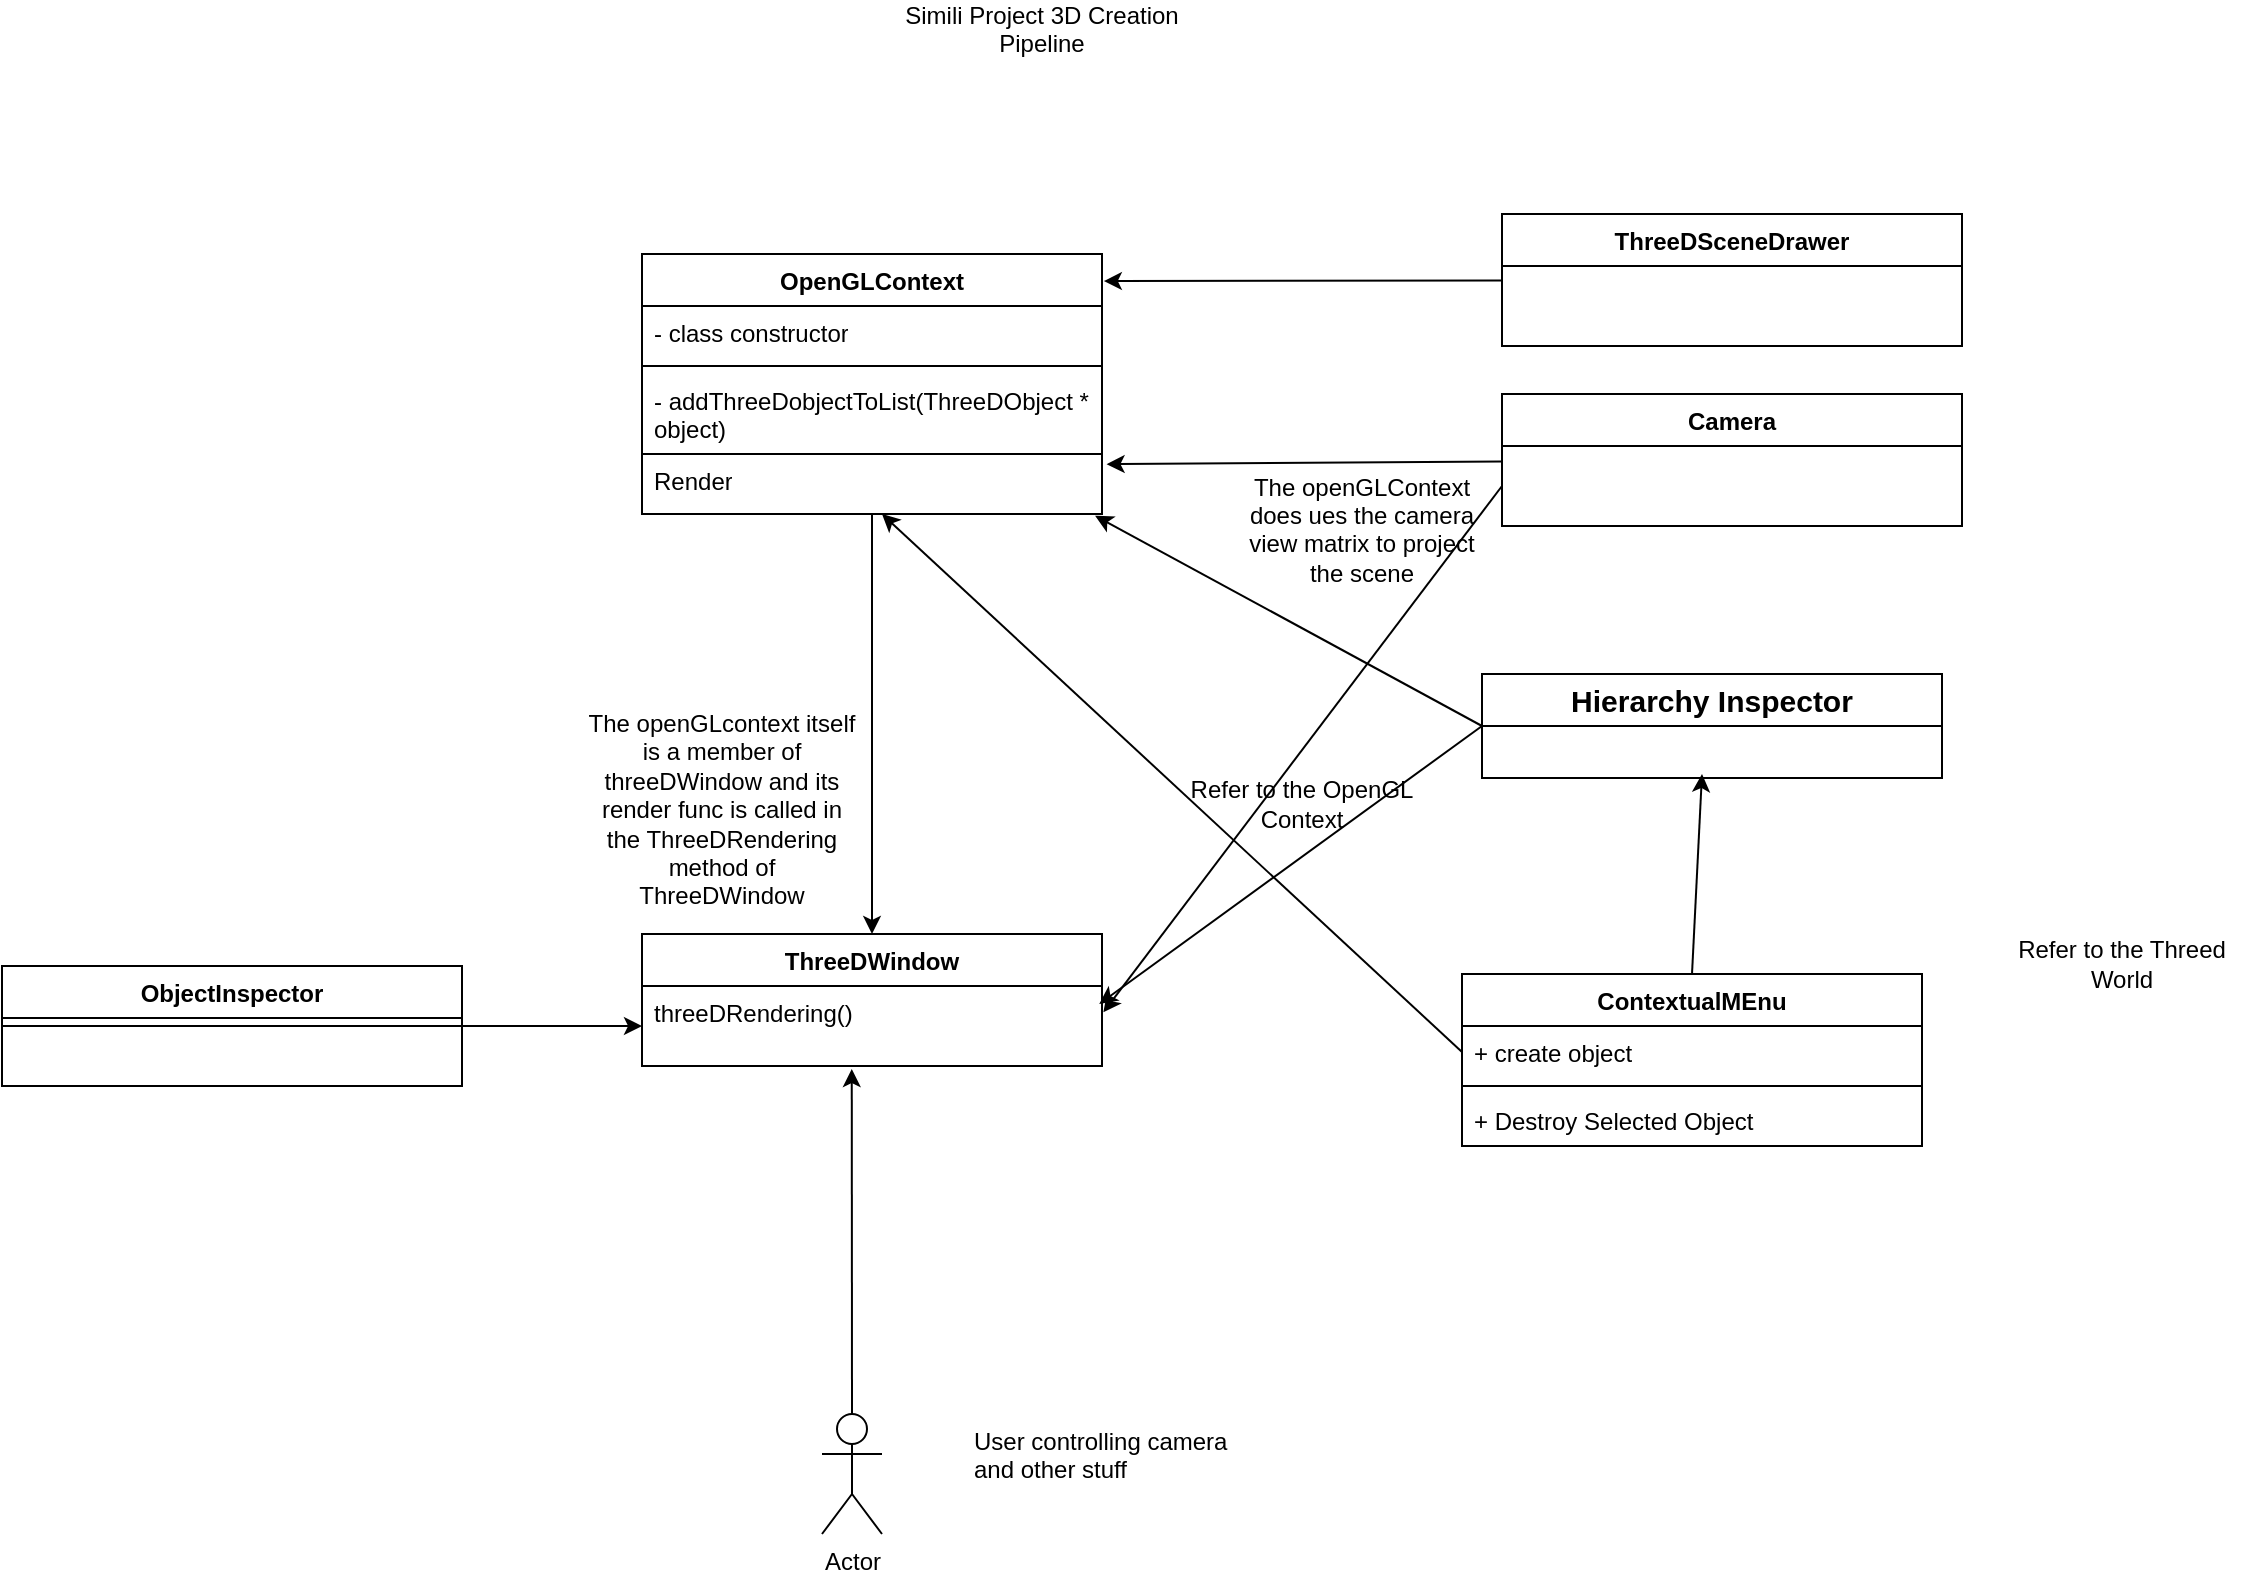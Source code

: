<mxfile>
    <diagram id="HqfKDbR-cz2p667NzHHY" name="Page-1">
        <mxGraphModel dx="1869" dy="545" grid="1" gridSize="10" guides="1" tooltips="1" connect="1" arrows="1" fold="1" page="1" pageScale="1" pageWidth="850" pageHeight="1100" math="0" shadow="0">
            <root>
                <mxCell id="0"/>
                <mxCell id="1" parent="0"/>
                <mxCell id="11" value="Simili Project 3D Creation Pipeline&lt;div&gt;&lt;br&gt;&lt;/div&gt;" style="text;html=1;align=center;verticalAlign=middle;whiteSpace=wrap;rounded=0;" parent="1" vertex="1">
                    <mxGeometry x="290" y="140" width="140" height="30" as="geometry"/>
                </mxCell>
                <mxCell id="62" style="edgeStyle=none;html=1;entryX=0.5;entryY=0;entryDx=0;entryDy=0;" parent="1" source="27" target="52" edge="1">
                    <mxGeometry relative="1" as="geometry"/>
                </mxCell>
                <mxCell id="27" value="OpenGLContext&lt;div&gt;&lt;br&gt;&lt;/div&gt;" style="swimlane;fontStyle=1;align=center;verticalAlign=top;childLayout=stackLayout;horizontal=1;startSize=26;horizontalStack=0;resizeParent=1;resizeParentMax=0;resizeLast=0;collapsible=1;marginBottom=0;whiteSpace=wrap;html=1;" parent="1" vertex="1">
                    <mxGeometry x="160" y="260" width="230" height="130" as="geometry">
                        <mxRectangle x="20" y="310" width="130" height="30" as="alternateBounds"/>
                    </mxGeometry>
                </mxCell>
                <mxCell id="28" value="- class constructor&lt;div&gt;&lt;br&gt;&lt;/div&gt;" style="text;strokeColor=none;fillColor=none;align=left;verticalAlign=top;spacingLeft=4;spacingRight=4;overflow=hidden;rotatable=0;points=[[0,0.5],[1,0.5]];portConstraint=eastwest;whiteSpace=wrap;html=1;" parent="27" vertex="1">
                    <mxGeometry y="26" width="230" height="26" as="geometry"/>
                </mxCell>
                <mxCell id="29" value="" style="line;strokeWidth=1;fillColor=none;align=left;verticalAlign=middle;spacingTop=-1;spacingLeft=3;spacingRight=3;rotatable=0;labelPosition=right;points=[];portConstraint=eastwest;strokeColor=inherit;" parent="27" vertex="1">
                    <mxGeometry y="52" width="230" height="8" as="geometry"/>
                </mxCell>
                <mxCell id="30" value="- addThreeDobjectToList(ThreeDObject * object)&lt;div&gt;&lt;br&gt;&lt;/div&gt;" style="text;strokeColor=none;fillColor=none;align=left;verticalAlign=top;spacingLeft=4;spacingRight=4;overflow=hidden;rotatable=0;points=[[0,0.5],[1,0.5]];portConstraint=eastwest;whiteSpace=wrap;html=1;" parent="27" vertex="1">
                    <mxGeometry y="60" width="230" height="40" as="geometry"/>
                </mxCell>
                <mxCell id="58" value="&lt;div&gt;Render&lt;/div&gt;" style="text;strokeColor=default;fillColor=none;align=left;verticalAlign=top;spacingLeft=4;spacingRight=4;overflow=hidden;rotatable=0;points=[[0,0.5],[1,0.5]];portConstraint=eastwest;whiteSpace=wrap;html=1;" parent="27" vertex="1">
                    <mxGeometry y="100" width="230" height="30" as="geometry"/>
                </mxCell>
                <mxCell id="52" value="&lt;div&gt;ThreeDWindow&lt;/div&gt;&lt;div&gt;&lt;br&gt;&lt;/div&gt;" style="swimlane;fontStyle=1;align=center;verticalAlign=top;childLayout=stackLayout;horizontal=1;startSize=26;horizontalStack=0;resizeParent=1;resizeParentMax=0;resizeLast=0;collapsible=1;marginBottom=0;whiteSpace=wrap;html=1;" parent="1" vertex="1">
                    <mxGeometry x="160" y="600" width="230" height="66" as="geometry">
                        <mxRectangle x="20" y="310" width="130" height="30" as="alternateBounds"/>
                    </mxGeometry>
                </mxCell>
                <mxCell id="55" value="&lt;div&gt;threeDRendering()&lt;/div&gt;" style="text;strokeColor=none;fillColor=none;align=left;verticalAlign=top;spacingLeft=4;spacingRight=4;overflow=hidden;rotatable=0;points=[[0,0.5],[1,0.5]];portConstraint=eastwest;whiteSpace=wrap;html=1;" parent="52" vertex="1">
                    <mxGeometry y="26" width="230" height="40" as="geometry"/>
                </mxCell>
                <mxCell id="56" value="&lt;div&gt;Camera&lt;/div&gt;" style="swimlane;fontStyle=1;align=center;verticalAlign=top;childLayout=stackLayout;horizontal=1;startSize=26;horizontalStack=0;resizeParent=1;resizeParentMax=0;resizeLast=0;collapsible=1;marginBottom=0;whiteSpace=wrap;html=1;" parent="1" vertex="1">
                    <mxGeometry x="590" y="330" width="230" height="66" as="geometry">
                        <mxRectangle x="20" y="310" width="130" height="30" as="alternateBounds"/>
                    </mxGeometry>
                </mxCell>
                <mxCell id="57" value="&lt;div&gt;&lt;br&gt;&lt;/div&gt;" style="text;strokeColor=none;fillColor=none;align=left;verticalAlign=top;spacingLeft=4;spacingRight=4;overflow=hidden;rotatable=0;points=[[0,0.5],[1,0.5]];portConstraint=eastwest;whiteSpace=wrap;html=1;" parent="56" vertex="1">
                    <mxGeometry y="26" width="230" height="40" as="geometry"/>
                </mxCell>
                <mxCell id="60" style="edgeStyle=none;html=1;entryX=1.01;entryY=0.17;entryDx=0;entryDy=0;entryPerimeter=0;" parent="1" source="56" target="58" edge="1">
                    <mxGeometry relative="1" as="geometry"/>
                </mxCell>
                <mxCell id="61" value="The openGLContext does ues the camera view matrix to project the scene&lt;div&gt;&lt;br&gt;&lt;/div&gt;" style="text;html=1;align=center;verticalAlign=middle;whiteSpace=wrap;rounded=0;" parent="1" vertex="1">
                    <mxGeometry x="460" y="370" width="120" height="70" as="geometry"/>
                </mxCell>
                <mxCell id="63" value="&lt;div&gt;The openGLcontext itself is a member of threeDWindow and its render func is called in the ThreeDRendering method of ThreeDWindow&lt;/div&gt;&lt;div&gt;&lt;br&gt;&lt;/div&gt;" style="text;html=1;align=center;verticalAlign=middle;whiteSpace=wrap;rounded=0;" parent="1" vertex="1">
                    <mxGeometry x="130" y="500" width="140" height="90" as="geometry"/>
                </mxCell>
                <mxCell id="65" value="ThreeDSceneDrawer" style="swimlane;fontStyle=1;align=center;verticalAlign=top;childLayout=stackLayout;horizontal=1;startSize=26;horizontalStack=0;resizeParent=1;resizeParentMax=0;resizeLast=0;collapsible=1;marginBottom=0;whiteSpace=wrap;html=1;" parent="1" vertex="1">
                    <mxGeometry x="590" y="240" width="230" height="66" as="geometry">
                        <mxRectangle x="20" y="310" width="130" height="30" as="alternateBounds"/>
                    </mxGeometry>
                </mxCell>
                <mxCell id="66" value="&lt;div&gt;&lt;br&gt;&lt;/div&gt;" style="text;strokeColor=none;fillColor=none;align=left;verticalAlign=top;spacingLeft=4;spacingRight=4;overflow=hidden;rotatable=0;points=[[0,0.5],[1,0.5]];portConstraint=eastwest;whiteSpace=wrap;html=1;" parent="65" vertex="1">
                    <mxGeometry y="26" width="230" height="40" as="geometry"/>
                </mxCell>
                <mxCell id="70" style="edgeStyle=none;html=1;entryX=1.004;entryY=0.104;entryDx=0;entryDy=0;entryPerimeter=0;" parent="1" target="27" edge="1">
                    <mxGeometry relative="1" as="geometry">
                        <mxPoint x="590" y="273.19" as="sourcePoint"/>
                    </mxGeometry>
                </mxCell>
                <mxCell id="98" style="edgeStyle=none;html=1;exitX=0.5;exitY=0;exitDx=0;exitDy=0;" parent="1" source="72" edge="1">
                    <mxGeometry relative="1" as="geometry">
                        <mxPoint x="690" y="520" as="targetPoint"/>
                    </mxGeometry>
                </mxCell>
                <mxCell id="72" value="ContextualMEnu" style="swimlane;fontStyle=1;align=center;verticalAlign=top;childLayout=stackLayout;horizontal=1;startSize=26;horizontalStack=0;resizeParent=1;resizeParentMax=0;resizeLast=0;collapsible=1;marginBottom=0;whiteSpace=wrap;html=1;" parent="1" vertex="1">
                    <mxGeometry x="570" y="620" width="230" height="86" as="geometry"/>
                </mxCell>
                <mxCell id="73" value="+ create object" style="text;strokeColor=none;fillColor=none;align=left;verticalAlign=top;spacingLeft=4;spacingRight=4;overflow=hidden;rotatable=0;points=[[0,0.5],[1,0.5]];portConstraint=eastwest;whiteSpace=wrap;html=1;" parent="72" vertex="1">
                    <mxGeometry y="26" width="230" height="26" as="geometry"/>
                </mxCell>
                <mxCell id="74" value="" style="line;strokeWidth=1;fillColor=none;align=left;verticalAlign=middle;spacingTop=-1;spacingLeft=3;spacingRight=3;rotatable=0;labelPosition=right;points=[];portConstraint=eastwest;strokeColor=inherit;" parent="72" vertex="1">
                    <mxGeometry y="52" width="230" height="8" as="geometry"/>
                </mxCell>
                <mxCell id="75" value="+ Destroy Selected Object&lt;div&gt;&lt;br&gt;&lt;/div&gt;" style="text;strokeColor=none;fillColor=none;align=left;verticalAlign=top;spacingLeft=4;spacingRight=4;overflow=hidden;rotatable=0;points=[[0,0.5],[1,0.5]];portConstraint=eastwest;whiteSpace=wrap;html=1;" parent="72" vertex="1">
                    <mxGeometry y="60" width="230" height="26" as="geometry"/>
                </mxCell>
                <mxCell id="77" style="edgeStyle=none;html=1;exitX=0;exitY=0.5;exitDx=0;exitDy=0;" parent="1" source="73" edge="1">
                    <mxGeometry relative="1" as="geometry">
                        <mxPoint x="280" y="390" as="targetPoint"/>
                    </mxGeometry>
                </mxCell>
                <mxCell id="85" value="&lt;div&gt;Refer to the OpenGL&lt;/div&gt;&lt;div&gt;Context&lt;/div&gt;" style="text;html=1;align=center;verticalAlign=middle;whiteSpace=wrap;rounded=0;" parent="1" vertex="1">
                    <mxGeometry x="430" y="500" width="120" height="70" as="geometry"/>
                </mxCell>
                <mxCell id="86" value="Refer to the Threed World" style="text;html=1;align=center;verticalAlign=middle;whiteSpace=wrap;rounded=0;" parent="1" vertex="1">
                    <mxGeometry x="840" y="580" width="120" height="70" as="geometry"/>
                </mxCell>
                <mxCell id="93" value="&lt;b&gt;&lt;font style=&quot;font-size: 15px;&quot;&gt;Hierarchy Inspector&lt;/font&gt;&lt;/b&gt;" style="swimlane;fontStyle=0;childLayout=stackLayout;horizontal=1;startSize=26;fillColor=none;horizontalStack=0;resizeParent=1;resizeParentMax=0;resizeLast=0;collapsible=1;marginBottom=0;whiteSpace=wrap;html=1;" parent="1" vertex="1">
                    <mxGeometry x="580" y="470" width="230" height="52" as="geometry"/>
                </mxCell>
                <mxCell id="97" style="edgeStyle=none;html=1;exitX=0;exitY=0.5;exitDx=0;exitDy=0;entryX=0.985;entryY=1.028;entryDx=0;entryDy=0;entryPerimeter=0;" parent="1" source="93" target="58" edge="1">
                    <mxGeometry relative="1" as="geometry"/>
                </mxCell>
                <mxCell id="100" style="edgeStyle=none;html=1;exitX=0;exitY=0.5;exitDx=0;exitDy=0;entryX=1.003;entryY=0.329;entryDx=0;entryDy=0;entryPerimeter=0;" parent="1" source="57" target="55" edge="1">
                    <mxGeometry relative="1" as="geometry"/>
                </mxCell>
                <mxCell id="102" value="Actor" style="shape=umlActor;verticalLabelPosition=bottom;verticalAlign=top;html=1;" parent="1" vertex="1">
                    <mxGeometry x="250" y="840" width="30" height="60" as="geometry"/>
                </mxCell>
                <mxCell id="103" style="edgeStyle=none;html=1;exitX=0.5;exitY=0;exitDx=0;exitDy=0;exitPerimeter=0;entryX=0.456;entryY=1.038;entryDx=0;entryDy=0;entryPerimeter=0;" parent="1" source="102" target="55" edge="1">
                    <mxGeometry relative="1" as="geometry"/>
                </mxCell>
                <mxCell id="104" value="User controlling camera and other stuff&lt;div&gt;&lt;br&gt;&lt;/div&gt;" style="text;strokeColor=none;fillColor=none;align=left;verticalAlign=top;spacingLeft=4;spacingRight=4;overflow=hidden;rotatable=0;points=[[0,0.5],[1,0.5]];portConstraint=eastwest;whiteSpace=wrap;html=1;" parent="1" vertex="1">
                    <mxGeometry x="320" y="840" width="140" height="80" as="geometry"/>
                </mxCell>
                <mxCell id="109" style="edgeStyle=none;html=1;exitX=1;exitY=0.5;exitDx=0;exitDy=0;entryX=0;entryY=0.5;entryDx=0;entryDy=0;" edge="1" parent="1" source="105" target="55">
                    <mxGeometry relative="1" as="geometry"/>
                </mxCell>
                <mxCell id="105" value="ObjectInspector" style="swimlane;fontStyle=1;align=center;verticalAlign=top;childLayout=stackLayout;horizontal=1;startSize=26;horizontalStack=0;resizeParent=1;resizeParentMax=0;resizeLast=0;collapsible=1;marginBottom=0;whiteSpace=wrap;html=1;" vertex="1" parent="1">
                    <mxGeometry x="-160" y="616" width="230" height="60" as="geometry"/>
                </mxCell>
                <mxCell id="107" value="" style="line;strokeWidth=1;fillColor=none;align=left;verticalAlign=middle;spacingTop=-1;spacingLeft=3;spacingRight=3;rotatable=0;labelPosition=right;points=[];portConstraint=eastwest;strokeColor=inherit;" vertex="1" parent="105">
                    <mxGeometry y="26" width="230" height="8" as="geometry"/>
                </mxCell>
                <mxCell id="108" value="&lt;div&gt;&lt;br&gt;&lt;/div&gt;" style="text;strokeColor=none;fillColor=none;align=left;verticalAlign=top;spacingLeft=4;spacingRight=4;overflow=hidden;rotatable=0;points=[[0,0.5],[1,0.5]];portConstraint=eastwest;whiteSpace=wrap;html=1;" vertex="1" parent="105">
                    <mxGeometry y="34" width="230" height="26" as="geometry"/>
                </mxCell>
                <mxCell id="110" style="edgeStyle=none;html=1;exitX=0;exitY=0.5;exitDx=0;exitDy=0;entryX=0.994;entryY=0.225;entryDx=0;entryDy=0;entryPerimeter=0;" edge="1" parent="1" source="93" target="55">
                    <mxGeometry relative="1" as="geometry"/>
                </mxCell>
            </root>
        </mxGraphModel>
    </diagram>
</mxfile>